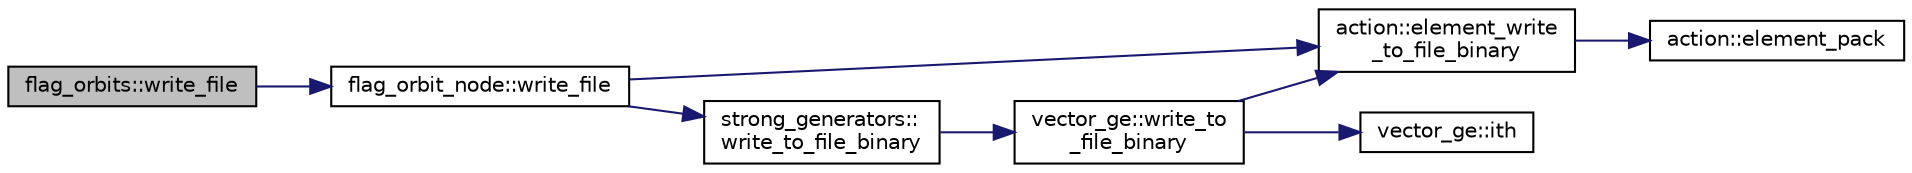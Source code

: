 digraph "flag_orbits::write_file"
{
  edge [fontname="Helvetica",fontsize="10",labelfontname="Helvetica",labelfontsize="10"];
  node [fontname="Helvetica",fontsize="10",shape=record];
  rankdir="LR";
  Node45 [label="flag_orbits::write_file",height=0.2,width=0.4,color="black", fillcolor="grey75", style="filled", fontcolor="black"];
  Node45 -> Node46 [color="midnightblue",fontsize="10",style="solid",fontname="Helvetica"];
  Node46 [label="flag_orbit_node::write_file",height=0.2,width=0.4,color="black", fillcolor="white", style="filled",URL="$df/dd1/classflag__orbit__node.html#a7d66eaacd4ca6b238ad0fe7d58886112"];
  Node46 -> Node47 [color="midnightblue",fontsize="10",style="solid",fontname="Helvetica"];
  Node47 [label="action::element_write\l_to_file_binary",height=0.2,width=0.4,color="black", fillcolor="white", style="filled",URL="$d2/d86/classaction.html#a5d44cde73148588d64d772a7d23129a4"];
  Node47 -> Node48 [color="midnightblue",fontsize="10",style="solid",fontname="Helvetica"];
  Node48 [label="action::element_pack",height=0.2,width=0.4,color="black", fillcolor="white", style="filled",URL="$d2/d86/classaction.html#a48a10a87c09b4b37c36eac1180884140"];
  Node46 -> Node49 [color="midnightblue",fontsize="10",style="solid",fontname="Helvetica"];
  Node49 [label="strong_generators::\lwrite_to_file_binary",height=0.2,width=0.4,color="black", fillcolor="white", style="filled",URL="$dc/d09/classstrong__generators.html#a117f4cebaf24e4b4ceb7fb1582a7955e"];
  Node49 -> Node50 [color="midnightblue",fontsize="10",style="solid",fontname="Helvetica"];
  Node50 [label="vector_ge::write_to\l_file_binary",height=0.2,width=0.4,color="black", fillcolor="white", style="filled",URL="$d4/d6e/classvector__ge.html#a59e1a59dace86ad6433f5fda72a66597"];
  Node50 -> Node47 [color="midnightblue",fontsize="10",style="solid",fontname="Helvetica"];
  Node50 -> Node51 [color="midnightblue",fontsize="10",style="solid",fontname="Helvetica"];
  Node51 [label="vector_ge::ith",height=0.2,width=0.4,color="black", fillcolor="white", style="filled",URL="$d4/d6e/classvector__ge.html#a1ff002e8b746a9beb119d57dcd4a15ff"];
}
